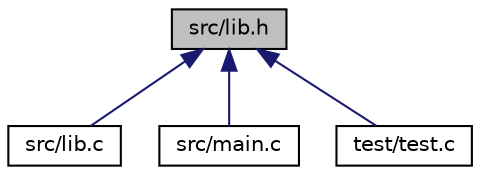 digraph "src/lib.h"
{
 // LATEX_PDF_SIZE
  edge [fontname="Helvetica",fontsize="10",labelfontname="Helvetica",labelfontsize="10"];
  node [fontname="Helvetica",fontsize="10",shape=record];
  Node1 [label="src/lib.h",height=0.2,width=0.4,color="black", fillcolor="grey75", style="filled", fontcolor="black",tooltip="Файл з об'явою прототипів функцій та структур"];
  Node1 -> Node2 [dir="back",color="midnightblue",fontsize="10",style="solid",fontname="Helvetica"];
  Node2 [label="src/lib.c",height=0.2,width=0.4,color="black", fillcolor="white", style="filled",URL="$lib_8c.html",tooltip="Файл з реалізацією функцій"];
  Node1 -> Node3 [dir="back",color="midnightblue",fontsize="10",style="solid",fontname="Helvetica"];
  Node3 [label="src/main.c",height=0.2,width=0.4,color="black", fillcolor="white", style="filled",URL="$main_8c.html",tooltip="Файл з демонстрацією роботи структури та методів оперування ним."];
  Node1 -> Node4 [dir="back",color="midnightblue",fontsize="10",style="solid",fontname="Helvetica"];
  Node4 [label="test/test.c",height=0.2,width=0.4,color="black", fillcolor="white", style="filled",URL="$test_8c.html",tooltip=" "];
}
